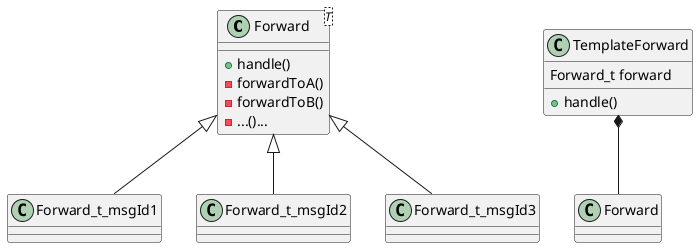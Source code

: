 @startuml

class "Forward<T>" as Forward_t
TemplateForward *-- Forward

class TemplateForward {
  Forward_t forward
  + handle()
}

class Forward_t {
  + handle()
  - forwardToA()
  - forwardToB()
  - ...()...
}

Forward_t <|-- Forward_t_msgId1
Forward_t <|-- Forward_t_msgId2
Forward_t <|-- Forward_t_msgId3


@enduml
